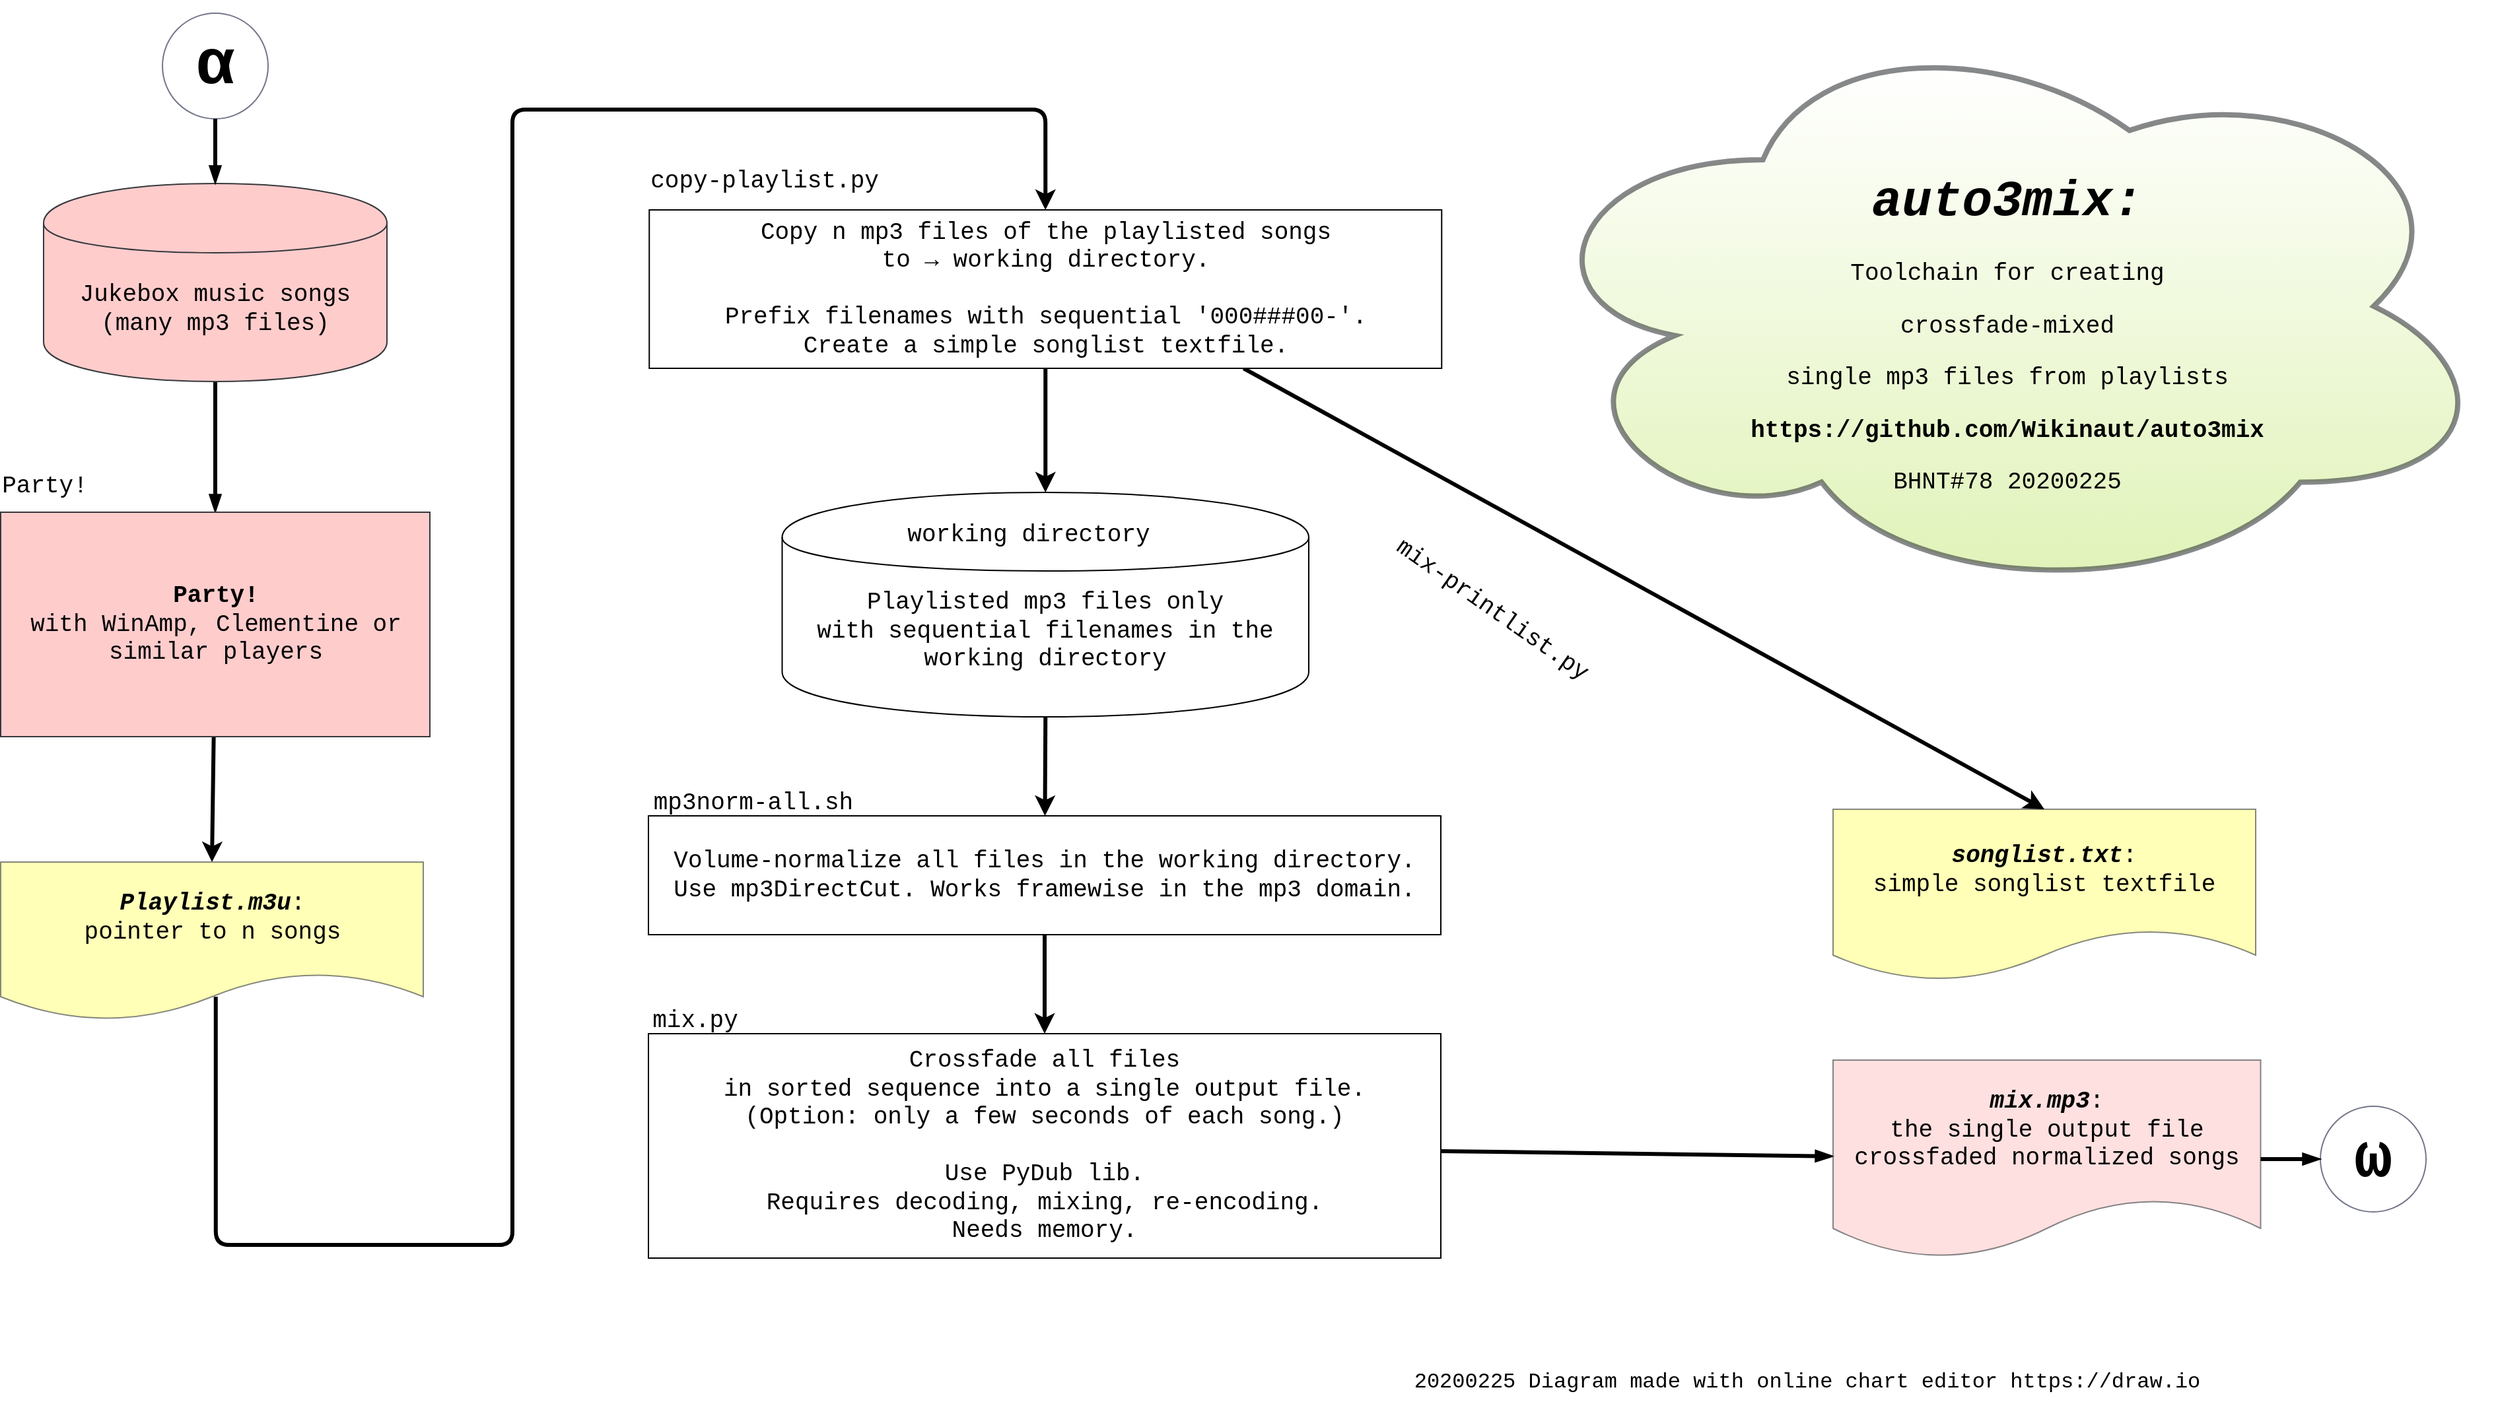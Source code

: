 <mxfile version="12.7.6" type="device"><diagram id="mErmqIbYJcfOBIORbegR" name="auto3mix"><mxGraphModel dx="2221" dy="1108" grid="1" gridSize="10" guides="1" tooltips="1" connect="1" arrows="1" fold="1" page="1" pageScale="1" pageWidth="1920" pageHeight="1200" math="0" shadow="0"><root><mxCell id="5HiEXSa9efxlIpUISS2Q-0"/><mxCell id="5HiEXSa9efxlIpUISS2Q-1" parent="5HiEXSa9efxlIpUISS2Q-0"/><mxCell id="jdUxHj-MWmGEvtFSQu-T-0" value="&lt;blockquote style=&quot;font-size: 18px&quot;&gt;&lt;h1 style=&quot;line-height: 100% ; font-size: 38px&quot; align=&quot;center&quot;&gt;&lt;font style=&quot;font-size: 38px&quot;&gt;&lt;i&gt;&lt;font style=&quot;font-size: 38px&quot;&gt;&lt;span&gt;&lt;br&gt;auto3mix:&lt;/span&gt;&lt;/font&gt;&lt;/i&gt;&lt;br style=&quot;font-size: 18px&quot;&gt;&lt;/font&gt;&lt;/h1&gt;&lt;font style=&quot;font-size: 18px&quot;&gt;Toolchain for creating&lt;/font&gt;&lt;p style=&quot;font-size: 18px&quot; align=&quot;center&quot;&gt;&lt;font style=&quot;font-size: 18px&quot;&gt;crossfade-mixed&lt;/font&gt;&lt;/p&gt;&lt;p style=&quot;font-size: 18px&quot; align=&quot;center&quot;&gt;&lt;font style=&quot;font-size: 18px&quot;&gt;single mp3 files from playlists&lt;/font&gt;&lt;/p&gt;&lt;p style=&quot;font-size: 18px&quot; align=&quot;center&quot;&gt;&lt;font style=&quot;font-size: 18px&quot;&gt;&lt;b&gt;https://github.com/Wikinaut/auto3mix&lt;/b&gt;&lt;br style=&quot;font-size: 18px&quot;&gt;&lt;/font&gt;&lt;/p&gt;&lt;p style=&quot;font-size: 18px&quot; align=&quot;center&quot;&gt;&lt;font style=&quot;font-size: 18px&quot;&gt;BHNT#78 20200225&lt;br style=&quot;font-size: 18px&quot;&gt;&lt;/font&gt;&lt;/p&gt;&lt;/blockquote&gt;&lt;p style=&quot;font-size: 18px&quot;&gt;&lt;/p&gt;" style="ellipse;shape=cloud;whiteSpace=wrap;html=1;strokeWidth=4;fillColor=#cdeb8b;strokeColor=#36393d;gradientDirection=north;shadow=0;perimeterSpacing=0;opacity=60;gradientColor=#ffffff;fontFamily=Courier New;fontSize=18;fontStyle=0" parent="5HiEXSa9efxlIpUISS2Q-1" vertex="1"><mxGeometry x="1211.88" y="137" width="740" height="444" as="geometry"/></mxCell><mxCell id="jdUxHj-MWmGEvtFSQu-T-21" value="" style="edgeStyle=none;orthogonalLoop=1;jettySize=auto;html=1;endArrow=blockThin;endFill=1;strokeWidth=3;fontFamily=Courier New;fontSize=18;fontStyle=0" parent="5HiEXSa9efxlIpUISS2Q-1" source="jdUxHj-MWmGEvtFSQu-T-4" target="jdUxHj-MWmGEvtFSQu-T-5" edge="1"><mxGeometry relative="1" as="geometry"/></mxCell><mxCell id="jdUxHj-MWmGEvtFSQu-T-19" value="" style="edgeStyle=none;orthogonalLoop=1;jettySize=auto;html=1;endArrow=blockThin;endFill=1;strokeWidth=3;fontFamily=Courier New;fontSize=18;fontStyle=0" parent="5HiEXSa9efxlIpUISS2Q-1" source="jdUxHj-MWmGEvtFSQu-T-12" target="jdUxHj-MWmGEvtFSQu-T-13" edge="1"><mxGeometry relative="1" as="geometry"/></mxCell><mxCell id="jdUxHj-MWmGEvtFSQu-T-15" value="" style="endArrow=classic;html=1;strokeWidth=3;fontFamily=Courier New;fontSize=18;fontStyle=0;entryX=0.5;entryY=0;entryDx=0;entryDy=0;" parent="5HiEXSa9efxlIpUISS2Q-1" source="jdUxHj-MWmGEvtFSQu-T-5" target="jdUxHj-MWmGEvtFSQu-T-27" edge="1"><mxGeometry width="50" height="50" relative="1" as="geometry"><mxPoint x="400" y="800" as="sourcePoint"/><mxPoint x="225" y="680" as="targetPoint"/></mxGeometry></mxCell><mxCell id="jdUxHj-MWmGEvtFSQu-T-16" value="" style="endArrow=classic;html=1;strokeWidth=3;entryX=0.5;entryY=0;entryDx=0;entryDy=0;exitX=0.5;exitY=1;exitDx=0;exitDy=0;fontFamily=Courier New;fontSize=18;fontStyle=0" parent="5HiEXSa9efxlIpUISS2Q-1" source="jdUxHj-MWmGEvtFSQu-T-7" target="jdUxHj-MWmGEvtFSQu-T-9" edge="1"><mxGeometry width="50" height="50" relative="1" as="geometry"><mxPoint x="490" y="605" as="sourcePoint"/><mxPoint x="730" y="520" as="targetPoint"/></mxGeometry></mxCell><mxCell id="jdUxHj-MWmGEvtFSQu-T-17" value="" style="endArrow=classic;html=1;strokeWidth=3;exitX=0.5;exitY=1;exitDx=0;exitDy=0;fontFamily=Courier New;fontSize=18;fontStyle=0" parent="5HiEXSa9efxlIpUISS2Q-1" source="jdUxHj-MWmGEvtFSQu-T-9" target="jdUxHj-MWmGEvtFSQu-T-10" edge="1"><mxGeometry width="50" height="50" relative="1" as="geometry"><mxPoint x="680" y="840" as="sourcePoint"/><mxPoint x="730" y="790" as="targetPoint"/></mxGeometry></mxCell><mxCell id="jdUxHj-MWmGEvtFSQu-T-18" value="" style="endArrow=classic;html=1;strokeWidth=3;entryX=0.5;entryY=0;entryDx=0;entryDy=0;exitX=0.5;exitY=1;exitDx=0;exitDy=0;fontFamily=Courier New;fontSize=18;fontStyle=0" parent="5HiEXSa9efxlIpUISS2Q-1" source="jdUxHj-MWmGEvtFSQu-T-10" target="jdUxHj-MWmGEvtFSQu-T-12" edge="1"><mxGeometry width="50" height="50" relative="1" as="geometry"><mxPoint x="560" y="950" as="sourcePoint"/><mxPoint x="730" y="1040" as="targetPoint"/></mxGeometry></mxCell><mxCell id="jdUxHj-MWmGEvtFSQu-T-27" value="&lt;font style=&quot;font-size: 18px&quot;&gt;&lt;span class=&quot;edgeLabel&quot; style=&quot;font-size: 18px&quot;&gt;&lt;b&gt;&lt;span style=&quot;font-size: 18px&quot;&gt;&lt;i style=&quot;font-size: 18px&quot;&gt;Playlist.m3u&lt;/i&gt;&lt;/span&gt;&lt;/b&gt;:&lt;br style=&quot;font-size: 18px&quot;&gt;pointer to n songs&lt;/span&gt;&lt;/font&gt;" style="shape=document;whiteSpace=wrap;html=1;boundedLbl=1;shadow=0;strokeColor=#36393d;strokeWidth=1;opacity=60;fontFamily=Courier New;fontSize=18;fontStyle=0;fillColor=#ffff88;" parent="5HiEXSa9efxlIpUISS2Q-1" vertex="1"><mxGeometry x="62.5" y="780" width="320" height="120" as="geometry"/></mxCell><mxCell id="jdUxHj-MWmGEvtFSQu-T-31" value="&lt;font style=&quot;font-size: 18px&quot;&gt;&lt;span class=&quot;edgeLabel&quot; style=&quot;font-size: 18px&quot;&gt;&lt;i style=&quot;font-size: 18px&quot;&gt;&lt;span style=&quot;font-size: 18px&quot;&gt;&lt;br&gt;&lt;b&gt;songlist.txt&lt;/b&gt;&lt;/span&gt;&lt;/i&gt;:&lt;br style=&quot;font-size: 18px&quot;&gt;&lt;/span&gt;&lt;/font&gt;&lt;div style=&quot;font-size: 18px&quot;&gt;&lt;font style=&quot;font-size: 18px&quot;&gt;&lt;span class=&quot;edgeLabel&quot; style=&quot;font-size: 18px&quot;&gt;simple songlist textfile&lt;/span&gt;&lt;/font&gt;&lt;/div&gt;&lt;div style=&quot;font-size: 18px&quot;&gt;&lt;font style=&quot;font-size: 18px&quot;&gt;&lt;span class=&quot;edgeLabel&quot; style=&quot;font-size: 18px&quot;&gt;&lt;br style=&quot;font-size: 18px&quot;&gt;&lt;/span&gt;&lt;/font&gt;&lt;/div&gt;&lt;div style=&quot;font-size: 18px&quot;&gt;&lt;font style=&quot;font-size: 18px&quot;&gt;&lt;span class=&quot;edgeLabel&quot; style=&quot;font-size: 18px&quot;&gt;&lt;/span&gt;&lt;/font&gt;&lt;/div&gt;" style="shape=document;whiteSpace=wrap;html=1;boundedLbl=1;shadow=0;strokeColor=#36393d;strokeWidth=1;opacity=60;fontFamily=Courier New;fontSize=18;fontStyle=0;fillColor=#ffff88;" parent="5HiEXSa9efxlIpUISS2Q-1" vertex="1"><mxGeometry x="1450" y="740" width="320" height="130" as="geometry"/></mxCell><mxCell id="jdUxHj-MWmGEvtFSQu-T-33" value="" style="endArrow=classic;html=1;strokeWidth=3;exitX=0.75;exitY=1;exitDx=0;exitDy=0;entryX=0.5;entryY=0;entryDx=0;entryDy=0;fontFamily=Courier New;fontSize=18;fontStyle=0" parent="5HiEXSa9efxlIpUISS2Q-1" source="jdUxHj-MWmGEvtFSQu-T-7" target="jdUxHj-MWmGEvtFSQu-T-31" edge="1"><mxGeometry width="50" height="50" relative="1" as="geometry"><mxPoint x="1150" y="840" as="sourcePoint"/><mxPoint x="1200" y="790" as="targetPoint"/></mxGeometry></mxCell><mxCell id="jdUxHj-MWmGEvtFSQu-T-55" value="" style="edgeStyle=segmentEdgeStyle;endArrow=classic;html=1;strokeWidth=3;fontFamily=Courier New;fontSize=18;exitX=0.509;exitY=0.85;exitDx=0;exitDy=0;exitPerimeter=0;entryX=0.5;entryY=0;entryDx=0;entryDy=0;" parent="5HiEXSa9efxlIpUISS2Q-1" source="jdUxHj-MWmGEvtFSQu-T-27" target="jdUxHj-MWmGEvtFSQu-T-7" edge="1"><mxGeometry width="50" height="50" relative="1" as="geometry"><mxPoint x="540" y="640" as="sourcePoint"/><mxPoint x="790" y="280" as="targetPoint"/><Array as="points"><mxPoint x="225" y="1070"/><mxPoint x="450" y="1070"/><mxPoint x="450" y="210"/><mxPoint x="854" y="210"/></Array></mxGeometry></mxCell><mxCell id="z7UMkXU0yziuJBw2dPQQ-5" value="&lt;div style=&quot;font-size: 16px&quot;&gt;20200225 Diagram made with online chart editor https://draw.io&lt;/div&gt;" style="text;html=1;strokeColor=none;fillColor=none;align=center;verticalAlign=middle;whiteSpace=wrap;rounded=0;shadow=0;fontFamily=Courier New;fontSize=18;opacity=60;rotation=0;" parent="5HiEXSa9efxlIpUISS2Q-1" vertex="1"><mxGeometry x="1072" y="1159" width="717" height="29" as="geometry"/></mxCell><mxCell id="z7UMkXU0yziuJBw2dPQQ-17" value="&lt;div&gt;mix-printlist.py&lt;/div&gt;" style="text;html=1;strokeColor=none;fillColor=none;align=center;verticalAlign=middle;whiteSpace=wrap;rounded=0;shadow=0;fontFamily=Courier New;fontSize=18;opacity=60;rotation=35;" parent="5HiEXSa9efxlIpUISS2Q-1" vertex="1"><mxGeometry x="1070" y="581" width="245" height="15" as="geometry"/></mxCell><mxCell id="vKRdI0krEFJY1fr8C0Jr-0" value="" style="group" vertex="1" connectable="0" parent="5HiEXSa9efxlIpUISS2Q-1"><mxGeometry x="553.63" y="226" width="600.0" height="180" as="geometry"/></mxCell><mxCell id="jdUxHj-MWmGEvtFSQu-T-7" value="&lt;div style=&quot;font-size: 18px;&quot;&gt;&lt;font style=&quot;font-size: 18px&quot;&gt;Copy n mp3 files of the playlisted songs&lt;br style=&quot;font-size: 18px;&quot;&gt;to → working directory.&lt;/font&gt;&lt;br style=&quot;font-size: 18px;&quot;&gt;&lt;br style=&quot;font-size: 18px;&quot;&gt;&lt;font style=&quot;font-size: 18px&quot;&gt;Prefix filenames with sequential '000###00-'.&lt;/font&gt;&lt;br style=&quot;font-size: 18px;&quot;&gt;&lt;/div&gt;&lt;font style=&quot;font-size: 18px&quot;&gt;Create a simple songlist textfile.&lt;/font&gt;" style="rounded=0;whiteSpace=wrap;html=1;fontFamily=Courier New;fontSize=18;fontStyle=0" parent="vKRdI0krEFJY1fr8C0Jr-0" vertex="1"><mxGeometry y="60" width="600" height="120" as="geometry"/></mxCell><mxCell id="jdUxHj-MWmGEvtFSQu-T-8" value="&lt;div style=&quot;display: inline-block ; white-space: nowrap ; font-size: 18px&quot;&gt;&lt;font style=&quot;font-size: 18px&quot;&gt;&lt;span class=&quot;edgeLabel&quot; style=&quot;font-size: 18px&quot;&gt;&lt;br&gt;&lt;/span&gt;&lt;/font&gt;&lt;/div&gt;&lt;div style=&quot;display: inline-block ; white-space: nowrap ; font-size: 18px&quot;&gt;&lt;font style=&quot;font-size: 18px&quot;&gt;&lt;span class=&quot;edgeLabel&quot; style=&quot;font-size: 18px&quot;&gt;copy-playlist.py&lt;/span&gt;&lt;/font&gt;&lt;/div&gt;" style="text;html=1;strokeColor=none;fillColor=none;align=center;verticalAlign=middle;whiteSpace=wrap;rounded=0;fontFamily=Courier New;fontSize=18;fontStyle=0" parent="vKRdI0krEFJY1fr8C0Jr-0" vertex="1"><mxGeometry x="67.37" width="40" height="75" as="geometry"/></mxCell><mxCell id="jdUxHj-MWmGEvtFSQu-T-37" style="edgeStyle=none;orthogonalLoop=1;jettySize=auto;html=1;exitX=0.5;exitY=1;exitDx=0;exitDy=0;endArrow=blockThin;endFill=1;strokeWidth=3;fontFamily=Courier New;fontSize=18;fontStyle=0" parent="vKRdI0krEFJY1fr8C0Jr-0" source="jdUxHj-MWmGEvtFSQu-T-8" target="jdUxHj-MWmGEvtFSQu-T-8" edge="1"><mxGeometry relative="1" as="geometry"/></mxCell><mxCell id="vKRdI0krEFJY1fr8C0Jr-1" value="" style="group" vertex="1" connectable="0" parent="5HiEXSa9efxlIpUISS2Q-1"><mxGeometry x="540" y="725" width="613" height="110" as="geometry"/></mxCell><mxCell id="jdUxHj-MWmGEvtFSQu-T-10" value="&lt;font style=&quot;font-size: 18px&quot;&gt;Volume-normalize all files in the working directory.&lt;br style=&quot;font-size: 18px;&quot;&gt;Use mp3DirectCut. Works framewise in the mp3 domain.&lt;/font&gt;" style="rounded=0;whiteSpace=wrap;html=1;fontFamily=Courier New;fontSize=18;fontStyle=0" parent="vKRdI0krEFJY1fr8C0Jr-1" vertex="1"><mxGeometry x="13" y="20" width="600" height="90" as="geometry"/></mxCell><mxCell id="z7UMkXU0yziuJBw2dPQQ-10" value="&lt;div&gt;mp3norm-all.sh&lt;/div&gt;" style="text;html=1;strokeColor=none;fillColor=none;align=center;verticalAlign=middle;whiteSpace=wrap;rounded=0;shadow=0;fontFamily=Courier New;fontSize=18;opacity=60;" parent="vKRdI0krEFJY1fr8C0Jr-1" vertex="1"><mxGeometry width="185" height="20" as="geometry"/></mxCell><mxCell id="z7UMkXU0yziuJBw2dPQQ-11" style="edgeStyle=none;orthogonalLoop=1;jettySize=auto;html=1;exitX=0.5;exitY=1;exitDx=0;exitDy=0;endArrow=blockThin;endFill=1;strokeWidth=3;fontFamily=Courier New;fontSize=18;" parent="vKRdI0krEFJY1fr8C0Jr-1" source="z7UMkXU0yziuJBw2dPQQ-10" target="z7UMkXU0yziuJBw2dPQQ-10" edge="1"><mxGeometry relative="1" as="geometry"/></mxCell><mxCell id="vKRdI0krEFJY1fr8C0Jr-2" value="" style="group" vertex="1" connectable="0" parent="5HiEXSa9efxlIpUISS2Q-1"><mxGeometry x="553" y="890" width="600" height="190" as="geometry"/></mxCell><mxCell id="jdUxHj-MWmGEvtFSQu-T-11" value="&lt;div style=&quot;display: inline-block ; white-space: nowrap ; font-size: 18px&quot;&gt;&lt;font style=&quot;font-size: 18px&quot;&gt;&lt;span class=&quot;edgeLabel&quot; style=&quot;font-size: 18px&quot;&gt;mix.py&lt;/span&gt;&lt;/font&gt;&lt;/div&gt;" style="text;html=1;strokeColor=none;fillColor=none;align=center;verticalAlign=middle;whiteSpace=wrap;rounded=0;fontFamily=Courier New;fontSize=18;fontStyle=0" parent="vKRdI0krEFJY1fr8C0Jr-2" vertex="1"><mxGeometry x="17" width="37" height="20" as="geometry"/></mxCell><mxCell id="jdUxHj-MWmGEvtFSQu-T-12" value="&lt;div style=&quot;font-size: 18px;&quot;&gt;&lt;font style=&quot;font-size: 18px&quot;&gt;Crossfade all files&lt;/font&gt;&lt;/div&gt;&lt;div style=&quot;font-size: 18px;&quot;&gt;&lt;font style=&quot;font-size: 18px&quot;&gt;in sorted sequence into a single output file.&lt;/font&gt;&lt;/div&gt;&lt;font style=&quot;font-size: 18px&quot;&gt;(Option: only a few seconds of each song.)&lt;br style=&quot;font-size: 18px;&quot;&gt;&lt;br style=&quot;font-size: 18px;&quot;&gt;Use PyDub lib.&lt;br style=&quot;font-size: 18px;&quot;&gt;&lt;/font&gt;&lt;div style=&quot;font-size: 18px;&quot;&gt;&lt;font style=&quot;font-size: 18px&quot;&gt;Requires decoding, mixing, re-encoding.&lt;/font&gt;&lt;/div&gt;&lt;div style=&quot;font-size: 18px;&quot;&gt;&lt;font style=&quot;font-size: 18px&quot;&gt;Needs memory.&lt;/font&gt;&lt;/div&gt;" style="rounded=0;whiteSpace=wrap;html=1;fontFamily=Courier New;fontSize=18;fontStyle=0" parent="vKRdI0krEFJY1fr8C0Jr-2" vertex="1"><mxGeometry y="20" width="600" height="170" as="geometry"/></mxCell><mxCell id="vKRdI0krEFJY1fr8C0Jr-3" value="" style="group" vertex="1" connectable="0" parent="5HiEXSa9efxlIpUISS2Q-1"><mxGeometry x="654.25" y="500" width="398.75" height="170" as="geometry"/></mxCell><mxCell id="jdUxHj-MWmGEvtFSQu-T-9" value="&lt;font style=&quot;font-size: 18px&quot;&gt;Playlisted mp3 files only&lt;br style=&quot;font-size: 18px;&quot;&gt;with sequential filenames in the working directory&lt;/font&gt;" style="shape=cylinder;whiteSpace=wrap;html=1;boundedLbl=1;backgroundOutline=1;fontFamily=Courier New;fontSize=18;fontStyle=0" parent="vKRdI0krEFJY1fr8C0Jr-3" vertex="1"><mxGeometry width="398.75" height="170" as="geometry"/></mxCell><mxCell id="z7UMkXU0yziuJBw2dPQQ-4" value="&lt;div&gt;working directory&lt;/div&gt;" style="text;html=1;strokeColor=none;fillColor=none;align=center;verticalAlign=middle;whiteSpace=wrap;rounded=0;shadow=0;fontFamily=Courier New;fontSize=18;opacity=60;" parent="vKRdI0krEFJY1fr8C0Jr-3" vertex="1"><mxGeometry x="67.75" y="20" width="238" height="23" as="geometry"/></mxCell><mxCell id="vKRdI0krEFJY1fr8C0Jr-4" value="" style="group" vertex="1" connectable="0" parent="5HiEXSa9efxlIpUISS2Q-1"><mxGeometry x="1450" y="930" width="449" height="150" as="geometry"/></mxCell><mxCell id="jdUxHj-MWmGEvtFSQu-T-13" value="&lt;font style=&quot;font-size: 18px&quot;&gt;&lt;b&gt;&lt;i style=&quot;font-size: 18px&quot;&gt;&lt;span style=&quot;font-size: 18px&quot;&gt;mix.mp3&lt;/span&gt;&lt;/i&gt;&lt;/b&gt;:&lt;br style=&quot;font-size: 18px&quot;&gt;the single output file&lt;br style=&quot;font-size: 18px&quot;&gt;crossfaded normalized songs&lt;/font&gt;" style="shape=document;whiteSpace=wrap;html=1;boundedLbl=1;shadow=0;strokeColor=#36393d;strokeWidth=1;opacity=60;fontFamily=Courier New;fontSize=18;fontStyle=0;fillColor=#ffcccc;" parent="vKRdI0krEFJY1fr8C0Jr-4" vertex="1"><mxGeometry width="323.75" height="150" as="geometry"/></mxCell><mxCell id="z7UMkXU0yziuJBw2dPQQ-2" value="&lt;h3&gt;&lt;font style=&quot;font-size: 48px&quot;&gt;&lt;span class=&quot;detail_character_unicode&quot;&gt;ω&lt;/span&gt;&lt;/font&gt;&lt;/h3&gt;" style="ellipse;whiteSpace=wrap;html=1;aspect=fixed;shadow=0;strokeColor=#181D3D;strokeWidth=1;gradientColor=none;fontFamily=Courier New;fontSize=18;opacity=60;" parent="vKRdI0krEFJY1fr8C0Jr-4" vertex="1"><mxGeometry x="369" y="35" width="80" height="80" as="geometry"/></mxCell><mxCell id="z7UMkXU0yziuJBw2dPQQ-3" value="" style="edgeStyle=none;orthogonalLoop=1;jettySize=auto;html=1;endArrow=blockThin;endFill=1;strokeWidth=3;fontFamily=Courier New;fontSize=18;" parent="vKRdI0krEFJY1fr8C0Jr-4" source="jdUxHj-MWmGEvtFSQu-T-13" target="z7UMkXU0yziuJBw2dPQQ-2" edge="1"><mxGeometry relative="1" as="geometry"/></mxCell><mxCell id="vKRdI0krEFJY1fr8C0Jr-5" value="" style="group" vertex="1" connectable="0" parent="5HiEXSa9efxlIpUISS2Q-1"><mxGeometry x="95" y="137" width="260" height="279" as="geometry"/></mxCell><mxCell id="jdUxHj-MWmGEvtFSQu-T-4" value="&lt;font style=&quot;font-size: 18px&quot;&gt;Jukebox music songs&lt;br style=&quot;font-size: 18px;&quot;&gt;(many mp3 files)&lt;/font&gt;" style="shape=cylinder;whiteSpace=wrap;html=1;boundedLbl=1;backgroundOutline=1;fontFamily=Courier New;fontSize=18;fontStyle=0;fillColor=#ffcccc;strokeColor=#36393d;" parent="vKRdI0krEFJY1fr8C0Jr-5" vertex="1"><mxGeometry y="129" width="260" height="150" as="geometry"/></mxCell><mxCell id="z7UMkXU0yziuJBw2dPQQ-0" value="&lt;h3&gt;&lt;font style=&quot;font-size: 48px&quot; face=&quot;Courier New&quot;&gt;&lt;span class=&quot;detail_character_unicode&quot;&gt;α&lt;/span&gt;&lt;/font&gt;&lt;/h3&gt;" style="ellipse;whiteSpace=wrap;html=1;aspect=fixed;shadow=0;strokeColor=#181D3D;strokeWidth=1;gradientColor=none;fontFamily=Courier New;fontSize=18;opacity=60;" parent="vKRdI0krEFJY1fr8C0Jr-5" vertex="1"><mxGeometry x="90" width="80" height="80" as="geometry"/></mxCell><mxCell id="z7UMkXU0yziuJBw2dPQQ-1" value="" style="edgeStyle=none;orthogonalLoop=1;jettySize=auto;html=1;endArrow=blockThin;endFill=1;strokeWidth=3;fontFamily=Courier New;fontSize=18;" parent="vKRdI0krEFJY1fr8C0Jr-5" source="z7UMkXU0yziuJBw2dPQQ-0" target="jdUxHj-MWmGEvtFSQu-T-4" edge="1"><mxGeometry relative="1" as="geometry"/></mxCell><mxCell id="vKRdI0krEFJY1fr8C0Jr-6" value="" style="group" vertex="1" connectable="0" parent="5HiEXSa9efxlIpUISS2Q-1"><mxGeometry x="62.5" y="480" width="325" height="205" as="geometry"/></mxCell><mxCell id="jdUxHj-MWmGEvtFSQu-T-5" value="&lt;font style=&quot;font-size: 18px&quot;&gt;&lt;b&gt;Party!&lt;/b&gt;&lt;br style=&quot;font-size: 18px&quot;&gt;with WinAmp, Clementine or similar players&lt;/font&gt;" style="rounded=0;whiteSpace=wrap;html=1;fillColor=#ffcccc;strokeColor=#36393d;strokeWidth=1;fontFamily=Courier New;fontSize=18;fontStyle=0" parent="vKRdI0krEFJY1fr8C0Jr-6" vertex="1"><mxGeometry y="35" width="325" height="170" as="geometry"/></mxCell><mxCell id="z7UMkXU0yziuJBw2dPQQ-20" value="Party!" style="text;html=1;strokeColor=none;fillColor=none;align=center;verticalAlign=middle;whiteSpace=wrap;rounded=0;shadow=0;fontFamily=Courier New;fontSize=18;opacity=60;" parent="vKRdI0krEFJY1fr8C0Jr-6" vertex="1"><mxGeometry width="66" height="29" as="geometry"/></mxCell></root></mxGraphModel></diagram></mxfile>